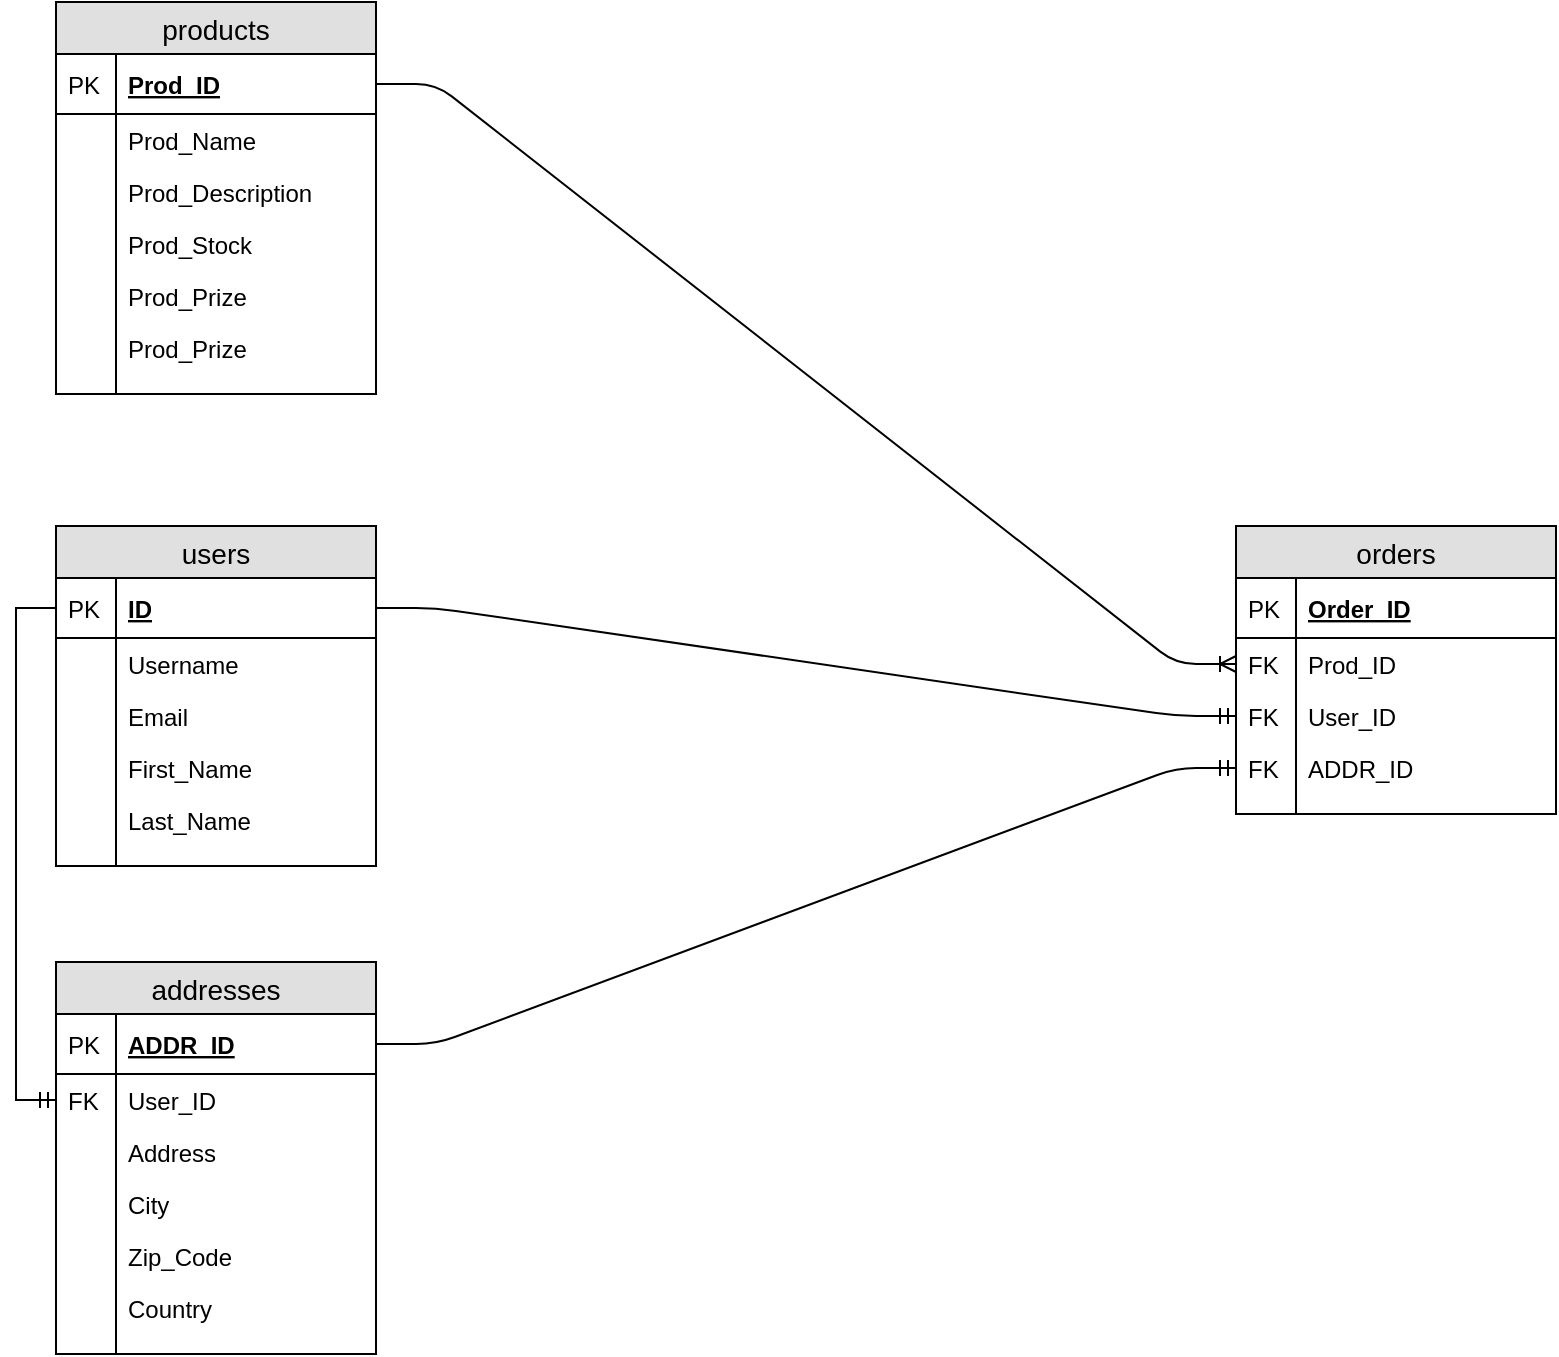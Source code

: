 <mxfile version="12.3.1" type="device" pages="1"><diagram id="BKLvefDbF67t44sFlum7" name="Page-1"><mxGraphModel dx="1255" dy="645" grid="1" gridSize="10" guides="1" tooltips="1" connect="1" arrows="1" fold="1" page="1" pageScale="1" pageWidth="827" pageHeight="1169" math="0" shadow="0"><root><mxCell id="0"/><mxCell id="1" parent="0"/><mxCell id="xT_hYiheYAoDq5okEpiP-1" value="users" style="swimlane;fontStyle=0;childLayout=stackLayout;horizontal=1;startSize=26;fillColor=#e0e0e0;horizontalStack=0;resizeParent=1;resizeParentMax=0;resizeLast=0;collapsible=1;marginBottom=0;swimlaneFillColor=#ffffff;align=center;fontSize=14;" vertex="1" parent="1"><mxGeometry x="40" y="312" width="160" height="170" as="geometry"/></mxCell><mxCell id="xT_hYiheYAoDq5okEpiP-2" value="ID" style="shape=partialRectangle;top=0;left=0;right=0;bottom=1;align=left;verticalAlign=middle;fillColor=none;spacingLeft=34;spacingRight=4;overflow=hidden;rotatable=0;points=[[0,0.5],[1,0.5]];portConstraint=eastwest;dropTarget=0;fontStyle=5;fontSize=12;" vertex="1" parent="xT_hYiheYAoDq5okEpiP-1"><mxGeometry y="26" width="160" height="30" as="geometry"/></mxCell><mxCell id="xT_hYiheYAoDq5okEpiP-3" value="PK" style="shape=partialRectangle;top=0;left=0;bottom=0;fillColor=none;align=left;verticalAlign=middle;spacingLeft=4;spacingRight=4;overflow=hidden;rotatable=0;points=[];portConstraint=eastwest;part=1;fontSize=12;" vertex="1" connectable="0" parent="xT_hYiheYAoDq5okEpiP-2"><mxGeometry width="30" height="30" as="geometry"/></mxCell><mxCell id="xT_hYiheYAoDq5okEpiP-4" value="Username" style="shape=partialRectangle;top=0;left=0;right=0;bottom=0;align=left;verticalAlign=top;fillColor=none;spacingLeft=34;spacingRight=4;overflow=hidden;rotatable=0;points=[[0,0.5],[1,0.5]];portConstraint=eastwest;dropTarget=0;fontSize=12;" vertex="1" parent="xT_hYiheYAoDq5okEpiP-1"><mxGeometry y="56" width="160" height="26" as="geometry"/></mxCell><mxCell id="xT_hYiheYAoDq5okEpiP-5" value="" style="shape=partialRectangle;top=0;left=0;bottom=0;fillColor=none;align=left;verticalAlign=top;spacingLeft=4;spacingRight=4;overflow=hidden;rotatable=0;points=[];portConstraint=eastwest;part=1;fontSize=12;" vertex="1" connectable="0" parent="xT_hYiheYAoDq5okEpiP-4"><mxGeometry width="30" height="26" as="geometry"/></mxCell><mxCell id="xT_hYiheYAoDq5okEpiP-6" value="Email" style="shape=partialRectangle;top=0;left=0;right=0;bottom=0;align=left;verticalAlign=top;fillColor=none;spacingLeft=34;spacingRight=4;overflow=hidden;rotatable=0;points=[[0,0.5],[1,0.5]];portConstraint=eastwest;dropTarget=0;fontSize=12;" vertex="1" parent="xT_hYiheYAoDq5okEpiP-1"><mxGeometry y="82" width="160" height="26" as="geometry"/></mxCell><mxCell id="xT_hYiheYAoDq5okEpiP-7" value="" style="shape=partialRectangle;top=0;left=0;bottom=0;fillColor=none;align=left;verticalAlign=top;spacingLeft=4;spacingRight=4;overflow=hidden;rotatable=0;points=[];portConstraint=eastwest;part=1;fontSize=12;" vertex="1" connectable="0" parent="xT_hYiheYAoDq5okEpiP-6"><mxGeometry width="30" height="26" as="geometry"/></mxCell><mxCell id="xT_hYiheYAoDq5okEpiP-8" value="First_Name" style="shape=partialRectangle;top=0;left=0;right=0;bottom=0;align=left;verticalAlign=top;fillColor=none;spacingLeft=34;spacingRight=4;overflow=hidden;rotatable=0;points=[[0,0.5],[1,0.5]];portConstraint=eastwest;dropTarget=0;fontSize=12;" vertex="1" parent="xT_hYiheYAoDq5okEpiP-1"><mxGeometry y="108" width="160" height="26" as="geometry"/></mxCell><mxCell id="xT_hYiheYAoDq5okEpiP-9" value="" style="shape=partialRectangle;top=0;left=0;bottom=0;fillColor=none;align=left;verticalAlign=top;spacingLeft=4;spacingRight=4;overflow=hidden;rotatable=0;points=[];portConstraint=eastwest;part=1;fontSize=12;" vertex="1" connectable="0" parent="xT_hYiheYAoDq5okEpiP-8"><mxGeometry width="30" height="26" as="geometry"/></mxCell><mxCell id="xT_hYiheYAoDq5okEpiP-10" value="Last_Name" style="shape=partialRectangle;top=0;left=0;right=0;bottom=0;align=left;verticalAlign=top;fillColor=none;spacingLeft=34;spacingRight=4;overflow=hidden;rotatable=0;points=[[0,0.5],[1,0.5]];portConstraint=eastwest;dropTarget=0;fontSize=12;" vertex="1" parent="xT_hYiheYAoDq5okEpiP-1"><mxGeometry y="134" width="160" height="36" as="geometry"/></mxCell><mxCell id="xT_hYiheYAoDq5okEpiP-11" value="" style="shape=partialRectangle;top=0;left=0;bottom=0;fillColor=none;align=left;verticalAlign=top;spacingLeft=4;spacingRight=4;overflow=hidden;rotatable=0;points=[];portConstraint=eastwest;part=1;fontSize=12;" vertex="1" connectable="0" parent="xT_hYiheYAoDq5okEpiP-10"><mxGeometry width="30" height="36" as="geometry"/></mxCell><mxCell id="xT_hYiheYAoDq5okEpiP-23" value="addresses" style="swimlane;fontStyle=0;childLayout=stackLayout;horizontal=1;startSize=26;fillColor=#e0e0e0;horizontalStack=0;resizeParent=1;resizeParentMax=0;resizeLast=0;collapsible=1;marginBottom=0;swimlaneFillColor=#ffffff;align=center;fontSize=14;" vertex="1" parent="1"><mxGeometry x="40" y="530" width="160" height="196" as="geometry"/></mxCell><mxCell id="xT_hYiheYAoDq5okEpiP-24" value="ADDR_ID" style="shape=partialRectangle;top=0;left=0;right=0;bottom=1;align=left;verticalAlign=middle;fillColor=none;spacingLeft=34;spacingRight=4;overflow=hidden;rotatable=0;points=[[0,0.5],[1,0.5]];portConstraint=eastwest;dropTarget=0;fontStyle=5;fontSize=12;" vertex="1" parent="xT_hYiheYAoDq5okEpiP-23"><mxGeometry y="26" width="160" height="30" as="geometry"/></mxCell><mxCell id="xT_hYiheYAoDq5okEpiP-25" value="PK" style="shape=partialRectangle;top=0;left=0;bottom=0;fillColor=none;align=left;verticalAlign=middle;spacingLeft=4;spacingRight=4;overflow=hidden;rotatable=0;points=[];portConstraint=eastwest;part=1;fontSize=12;" vertex="1" connectable="0" parent="xT_hYiheYAoDq5okEpiP-24"><mxGeometry width="30" height="30" as="geometry"/></mxCell><mxCell id="xT_hYiheYAoDq5okEpiP-26" value="User_ID" style="shape=partialRectangle;top=0;left=0;right=0;bottom=0;align=left;verticalAlign=top;fillColor=none;spacingLeft=34;spacingRight=4;overflow=hidden;rotatable=0;points=[[0,0.5],[1,0.5]];portConstraint=eastwest;dropTarget=0;fontSize=12;" vertex="1" parent="xT_hYiheYAoDq5okEpiP-23"><mxGeometry y="56" width="160" height="26" as="geometry"/></mxCell><mxCell id="xT_hYiheYAoDq5okEpiP-27" value="FK" style="shape=partialRectangle;top=0;left=0;bottom=0;fillColor=none;align=left;verticalAlign=top;spacingLeft=4;spacingRight=4;overflow=hidden;rotatable=0;points=[];portConstraint=eastwest;part=1;fontSize=12;" vertex="1" connectable="0" parent="xT_hYiheYAoDq5okEpiP-26"><mxGeometry width="30" height="26" as="geometry"/></mxCell><mxCell id="xT_hYiheYAoDq5okEpiP-28" value="Address" style="shape=partialRectangle;top=0;left=0;right=0;bottom=0;align=left;verticalAlign=top;fillColor=none;spacingLeft=34;spacingRight=4;overflow=hidden;rotatable=0;points=[[0,0.5],[1,0.5]];portConstraint=eastwest;dropTarget=0;fontSize=12;" vertex="1" parent="xT_hYiheYAoDq5okEpiP-23"><mxGeometry y="82" width="160" height="26" as="geometry"/></mxCell><mxCell id="xT_hYiheYAoDq5okEpiP-29" value="" style="shape=partialRectangle;top=0;left=0;bottom=0;fillColor=none;align=left;verticalAlign=top;spacingLeft=4;spacingRight=4;overflow=hidden;rotatable=0;points=[];portConstraint=eastwest;part=1;fontSize=12;" vertex="1" connectable="0" parent="xT_hYiheYAoDq5okEpiP-28"><mxGeometry width="30" height="26" as="geometry"/></mxCell><mxCell id="xT_hYiheYAoDq5okEpiP-30" value="City" style="shape=partialRectangle;top=0;left=0;right=0;bottom=0;align=left;verticalAlign=top;fillColor=none;spacingLeft=34;spacingRight=4;overflow=hidden;rotatable=0;points=[[0,0.5],[1,0.5]];portConstraint=eastwest;dropTarget=0;fontSize=12;" vertex="1" parent="xT_hYiheYAoDq5okEpiP-23"><mxGeometry y="108" width="160" height="26" as="geometry"/></mxCell><mxCell id="xT_hYiheYAoDq5okEpiP-31" value="" style="shape=partialRectangle;top=0;left=0;bottom=0;fillColor=none;align=left;verticalAlign=top;spacingLeft=4;spacingRight=4;overflow=hidden;rotatable=0;points=[];portConstraint=eastwest;part=1;fontSize=12;" vertex="1" connectable="0" parent="xT_hYiheYAoDq5okEpiP-30"><mxGeometry width="30" height="26" as="geometry"/></mxCell><mxCell id="xT_hYiheYAoDq5okEpiP-57" value="Zip_Code" style="shape=partialRectangle;top=0;left=0;right=0;bottom=0;align=left;verticalAlign=top;fillColor=none;spacingLeft=34;spacingRight=4;overflow=hidden;rotatable=0;points=[[0,0.5],[1,0.5]];portConstraint=eastwest;dropTarget=0;fontSize=12;" vertex="1" parent="xT_hYiheYAoDq5okEpiP-23"><mxGeometry y="134" width="160" height="26" as="geometry"/></mxCell><mxCell id="xT_hYiheYAoDq5okEpiP-58" value="" style="shape=partialRectangle;top=0;left=0;bottom=0;fillColor=none;align=left;verticalAlign=top;spacingLeft=4;spacingRight=4;overflow=hidden;rotatable=0;points=[];portConstraint=eastwest;part=1;fontSize=12;" vertex="1" connectable="0" parent="xT_hYiheYAoDq5okEpiP-57"><mxGeometry width="30" height="26" as="geometry"/></mxCell><mxCell id="xT_hYiheYAoDq5okEpiP-59" value="Country" style="shape=partialRectangle;top=0;left=0;right=0;bottom=0;align=left;verticalAlign=top;fillColor=none;spacingLeft=34;spacingRight=4;overflow=hidden;rotatable=0;points=[[0,0.5],[1,0.5]];portConstraint=eastwest;dropTarget=0;fontSize=12;" vertex="1" parent="xT_hYiheYAoDq5okEpiP-23"><mxGeometry y="160" width="160" height="26" as="geometry"/></mxCell><mxCell id="xT_hYiheYAoDq5okEpiP-60" value="" style="shape=partialRectangle;top=0;left=0;bottom=0;fillColor=none;align=left;verticalAlign=top;spacingLeft=4;spacingRight=4;overflow=hidden;rotatable=0;points=[];portConstraint=eastwest;part=1;fontSize=12;" vertex="1" connectable="0" parent="xT_hYiheYAoDq5okEpiP-59"><mxGeometry width="30" height="26" as="geometry"/></mxCell><mxCell id="xT_hYiheYAoDq5okEpiP-32" value="" style="shape=partialRectangle;top=0;left=0;right=0;bottom=0;align=left;verticalAlign=top;fillColor=none;spacingLeft=34;spacingRight=4;overflow=hidden;rotatable=0;points=[[0,0.5],[1,0.5]];portConstraint=eastwest;dropTarget=0;fontSize=12;" vertex="1" parent="xT_hYiheYAoDq5okEpiP-23"><mxGeometry y="186" width="160" height="10" as="geometry"/></mxCell><mxCell id="xT_hYiheYAoDq5okEpiP-33" value="" style="shape=partialRectangle;top=0;left=0;bottom=0;fillColor=none;align=left;verticalAlign=top;spacingLeft=4;spacingRight=4;overflow=hidden;rotatable=0;points=[];portConstraint=eastwest;part=1;fontSize=12;" vertex="1" connectable="0" parent="xT_hYiheYAoDq5okEpiP-32"><mxGeometry width="30" height="10" as="geometry"/></mxCell><mxCell id="xT_hYiheYAoDq5okEpiP-34" value="products" style="swimlane;fontStyle=0;childLayout=stackLayout;horizontal=1;startSize=26;fillColor=#e0e0e0;horizontalStack=0;resizeParent=1;resizeParentMax=0;resizeLast=0;collapsible=1;marginBottom=0;swimlaneFillColor=#ffffff;align=center;fontSize=14;" vertex="1" parent="1"><mxGeometry x="40" y="50" width="160" height="196" as="geometry"/></mxCell><mxCell id="xT_hYiheYAoDq5okEpiP-35" value="Prod_ID" style="shape=partialRectangle;top=0;left=0;right=0;bottom=1;align=left;verticalAlign=middle;fillColor=none;spacingLeft=34;spacingRight=4;overflow=hidden;rotatable=0;points=[[0,0.5],[1,0.5]];portConstraint=eastwest;dropTarget=0;fontStyle=5;fontSize=12;" vertex="1" parent="xT_hYiheYAoDq5okEpiP-34"><mxGeometry y="26" width="160" height="30" as="geometry"/></mxCell><mxCell id="xT_hYiheYAoDq5okEpiP-36" value="PK" style="shape=partialRectangle;top=0;left=0;bottom=0;fillColor=none;align=left;verticalAlign=middle;spacingLeft=4;spacingRight=4;overflow=hidden;rotatable=0;points=[];portConstraint=eastwest;part=1;fontSize=12;" vertex="1" connectable="0" parent="xT_hYiheYAoDq5okEpiP-35"><mxGeometry width="30" height="30" as="geometry"/></mxCell><mxCell id="xT_hYiheYAoDq5okEpiP-37" value="Prod_Name" style="shape=partialRectangle;top=0;left=0;right=0;bottom=0;align=left;verticalAlign=top;fillColor=none;spacingLeft=34;spacingRight=4;overflow=hidden;rotatable=0;points=[[0,0.5],[1,0.5]];portConstraint=eastwest;dropTarget=0;fontSize=12;" vertex="1" parent="xT_hYiheYAoDq5okEpiP-34"><mxGeometry y="56" width="160" height="26" as="geometry"/></mxCell><mxCell id="xT_hYiheYAoDq5okEpiP-38" value="" style="shape=partialRectangle;top=0;left=0;bottom=0;fillColor=none;align=left;verticalAlign=top;spacingLeft=4;spacingRight=4;overflow=hidden;rotatable=0;points=[];portConstraint=eastwest;part=1;fontSize=12;" vertex="1" connectable="0" parent="xT_hYiheYAoDq5okEpiP-37"><mxGeometry width="30" height="26" as="geometry"/></mxCell><mxCell id="xT_hYiheYAoDq5okEpiP-39" value="Prod_Description" style="shape=partialRectangle;top=0;left=0;right=0;bottom=0;align=left;verticalAlign=top;fillColor=none;spacingLeft=34;spacingRight=4;overflow=hidden;rotatable=0;points=[[0,0.5],[1,0.5]];portConstraint=eastwest;dropTarget=0;fontSize=12;" vertex="1" parent="xT_hYiheYAoDq5okEpiP-34"><mxGeometry y="82" width="160" height="26" as="geometry"/></mxCell><mxCell id="xT_hYiheYAoDq5okEpiP-40" value="" style="shape=partialRectangle;top=0;left=0;bottom=0;fillColor=none;align=left;verticalAlign=top;spacingLeft=4;spacingRight=4;overflow=hidden;rotatable=0;points=[];portConstraint=eastwest;part=1;fontSize=12;" vertex="1" connectable="0" parent="xT_hYiheYAoDq5okEpiP-39"><mxGeometry width="30" height="26" as="geometry"/></mxCell><mxCell id="xT_hYiheYAoDq5okEpiP-41" value="Prod_Stock" style="shape=partialRectangle;top=0;left=0;right=0;bottom=0;align=left;verticalAlign=top;fillColor=none;spacingLeft=34;spacingRight=4;overflow=hidden;rotatable=0;points=[[0,0.5],[1,0.5]];portConstraint=eastwest;dropTarget=0;fontSize=12;" vertex="1" parent="xT_hYiheYAoDq5okEpiP-34"><mxGeometry y="108" width="160" height="26" as="geometry"/></mxCell><mxCell id="xT_hYiheYAoDq5okEpiP-42" value="" style="shape=partialRectangle;top=0;left=0;bottom=0;fillColor=none;align=left;verticalAlign=top;spacingLeft=4;spacingRight=4;overflow=hidden;rotatable=0;points=[];portConstraint=eastwest;part=1;fontSize=12;" vertex="1" connectable="0" parent="xT_hYiheYAoDq5okEpiP-41"><mxGeometry width="30" height="26" as="geometry"/></mxCell><mxCell id="xT_hYiheYAoDq5okEpiP-61" value="Prod_Prize" style="shape=partialRectangle;top=0;left=0;right=0;bottom=0;align=left;verticalAlign=top;fillColor=none;spacingLeft=34;spacingRight=4;overflow=hidden;rotatable=0;points=[[0,0.5],[1,0.5]];portConstraint=eastwest;dropTarget=0;fontSize=12;" vertex="1" parent="xT_hYiheYAoDq5okEpiP-34"><mxGeometry y="134" width="160" height="26" as="geometry"/></mxCell><mxCell id="xT_hYiheYAoDq5okEpiP-62" value="" style="shape=partialRectangle;top=0;left=0;bottom=0;fillColor=none;align=left;verticalAlign=top;spacingLeft=4;spacingRight=4;overflow=hidden;rotatable=0;points=[];portConstraint=eastwest;part=1;fontSize=12;" vertex="1" connectable="0" parent="xT_hYiheYAoDq5okEpiP-61"><mxGeometry width="30" height="26" as="geometry"/></mxCell><mxCell id="xT_hYiheYAoDq5okEpiP-63" value="Prod_Prize" style="shape=partialRectangle;top=0;left=0;right=0;bottom=0;align=left;verticalAlign=top;fillColor=none;spacingLeft=34;spacingRight=4;overflow=hidden;rotatable=0;points=[[0,0.5],[1,0.5]];portConstraint=eastwest;dropTarget=0;fontSize=12;" vertex="1" parent="xT_hYiheYAoDq5okEpiP-34"><mxGeometry y="160" width="160" height="26" as="geometry"/></mxCell><mxCell id="xT_hYiheYAoDq5okEpiP-64" value="" style="shape=partialRectangle;top=0;left=0;bottom=0;fillColor=none;align=left;verticalAlign=top;spacingLeft=4;spacingRight=4;overflow=hidden;rotatable=0;points=[];portConstraint=eastwest;part=1;fontSize=12;" vertex="1" connectable="0" parent="xT_hYiheYAoDq5okEpiP-63"><mxGeometry width="30" height="26" as="geometry"/></mxCell><mxCell id="xT_hYiheYAoDq5okEpiP-43" value="" style="shape=partialRectangle;top=0;left=0;right=0;bottom=0;align=left;verticalAlign=top;fillColor=none;spacingLeft=34;spacingRight=4;overflow=hidden;rotatable=0;points=[[0,0.5],[1,0.5]];portConstraint=eastwest;dropTarget=0;fontSize=12;" vertex="1" parent="xT_hYiheYAoDq5okEpiP-34"><mxGeometry y="186" width="160" height="10" as="geometry"/></mxCell><mxCell id="xT_hYiheYAoDq5okEpiP-44" value="" style="shape=partialRectangle;top=0;left=0;bottom=0;fillColor=none;align=left;verticalAlign=top;spacingLeft=4;spacingRight=4;overflow=hidden;rotatable=0;points=[];portConstraint=eastwest;part=1;fontSize=12;" vertex="1" connectable="0" parent="xT_hYiheYAoDq5okEpiP-43"><mxGeometry width="30" height="10" as="geometry"/></mxCell><mxCell id="xT_hYiheYAoDq5okEpiP-45" value="orders" style="swimlane;fontStyle=0;childLayout=stackLayout;horizontal=1;startSize=26;fillColor=#e0e0e0;horizontalStack=0;resizeParent=1;resizeParentMax=0;resizeLast=0;collapsible=1;marginBottom=0;swimlaneFillColor=#ffffff;align=center;fontSize=14;" vertex="1" parent="1"><mxGeometry x="630" y="312" width="160" height="144" as="geometry"/></mxCell><mxCell id="xT_hYiheYAoDq5okEpiP-46" value="Order_ID" style="shape=partialRectangle;top=0;left=0;right=0;bottom=1;align=left;verticalAlign=middle;fillColor=none;spacingLeft=34;spacingRight=4;overflow=hidden;rotatable=0;points=[[0,0.5],[1,0.5]];portConstraint=eastwest;dropTarget=0;fontStyle=5;fontSize=12;" vertex="1" parent="xT_hYiheYAoDq5okEpiP-45"><mxGeometry y="26" width="160" height="30" as="geometry"/></mxCell><mxCell id="xT_hYiheYAoDq5okEpiP-47" value="PK" style="shape=partialRectangle;top=0;left=0;bottom=0;fillColor=none;align=left;verticalAlign=middle;spacingLeft=4;spacingRight=4;overflow=hidden;rotatable=0;points=[];portConstraint=eastwest;part=1;fontSize=12;" vertex="1" connectable="0" parent="xT_hYiheYAoDq5okEpiP-46"><mxGeometry width="30" height="30" as="geometry"/></mxCell><mxCell id="xT_hYiheYAoDq5okEpiP-48" value="Prod_ID" style="shape=partialRectangle;top=0;left=0;right=0;bottom=0;align=left;verticalAlign=top;fillColor=none;spacingLeft=34;spacingRight=4;overflow=hidden;rotatable=0;points=[[0,0.5],[1,0.5]];portConstraint=eastwest;dropTarget=0;fontSize=12;" vertex="1" parent="xT_hYiheYAoDq5okEpiP-45"><mxGeometry y="56" width="160" height="26" as="geometry"/></mxCell><mxCell id="xT_hYiheYAoDq5okEpiP-49" value="FK" style="shape=partialRectangle;top=0;left=0;bottom=0;fillColor=none;align=left;verticalAlign=top;spacingLeft=4;spacingRight=4;overflow=hidden;rotatable=0;points=[];portConstraint=eastwest;part=1;fontSize=12;" vertex="1" connectable="0" parent="xT_hYiheYAoDq5okEpiP-48"><mxGeometry width="30" height="26" as="geometry"/></mxCell><mxCell id="xT_hYiheYAoDq5okEpiP-50" value="User_ID" style="shape=partialRectangle;top=0;left=0;right=0;bottom=0;align=left;verticalAlign=top;fillColor=none;spacingLeft=34;spacingRight=4;overflow=hidden;rotatable=0;points=[[0,0.5],[1,0.5]];portConstraint=eastwest;dropTarget=0;fontSize=12;" vertex="1" parent="xT_hYiheYAoDq5okEpiP-45"><mxGeometry y="82" width="160" height="26" as="geometry"/></mxCell><mxCell id="xT_hYiheYAoDq5okEpiP-51" value="FK" style="shape=partialRectangle;top=0;left=0;bottom=0;fillColor=none;align=left;verticalAlign=top;spacingLeft=4;spacingRight=4;overflow=hidden;rotatable=0;points=[];portConstraint=eastwest;part=1;fontSize=12;" vertex="1" connectable="0" parent="xT_hYiheYAoDq5okEpiP-50"><mxGeometry width="30" height="26" as="geometry"/></mxCell><mxCell id="xT_hYiheYAoDq5okEpiP-52" value="ADDR_ID" style="shape=partialRectangle;top=0;left=0;right=0;bottom=0;align=left;verticalAlign=top;fillColor=none;spacingLeft=34;spacingRight=4;overflow=hidden;rotatable=0;points=[[0,0.5],[1,0.5]];portConstraint=eastwest;dropTarget=0;fontSize=12;" vertex="1" parent="xT_hYiheYAoDq5okEpiP-45"><mxGeometry y="108" width="160" height="26" as="geometry"/></mxCell><mxCell id="xT_hYiheYAoDq5okEpiP-53" value="FK" style="shape=partialRectangle;top=0;left=0;bottom=0;fillColor=none;align=left;verticalAlign=top;spacingLeft=4;spacingRight=4;overflow=hidden;rotatable=0;points=[];portConstraint=eastwest;part=1;fontSize=12;" vertex="1" connectable="0" parent="xT_hYiheYAoDq5okEpiP-52"><mxGeometry width="30" height="26" as="geometry"/></mxCell><mxCell id="xT_hYiheYAoDq5okEpiP-54" value="" style="shape=partialRectangle;top=0;left=0;right=0;bottom=0;align=left;verticalAlign=top;fillColor=none;spacingLeft=34;spacingRight=4;overflow=hidden;rotatable=0;points=[[0,0.5],[1,0.5]];portConstraint=eastwest;dropTarget=0;fontSize=12;" vertex="1" parent="xT_hYiheYAoDq5okEpiP-45"><mxGeometry y="134" width="160" height="10" as="geometry"/></mxCell><mxCell id="xT_hYiheYAoDq5okEpiP-55" value="" style="shape=partialRectangle;top=0;left=0;bottom=0;fillColor=none;align=left;verticalAlign=top;spacingLeft=4;spacingRight=4;overflow=hidden;rotatable=0;points=[];portConstraint=eastwest;part=1;fontSize=12;" vertex="1" connectable="0" parent="xT_hYiheYAoDq5okEpiP-54"><mxGeometry width="30" height="10" as="geometry"/></mxCell><mxCell id="xT_hYiheYAoDq5okEpiP-65" value="" style="edgeStyle=entityRelationEdgeStyle;fontSize=12;html=1;endArrow=ERoneToMany;entryX=0;entryY=0.5;entryDx=0;entryDy=0;exitX=1;exitY=0.5;exitDx=0;exitDy=0;" edge="1" parent="1" source="xT_hYiheYAoDq5okEpiP-35" target="xT_hYiheYAoDq5okEpiP-48"><mxGeometry width="100" height="100" relative="1" as="geometry"><mxPoint x="240" y="520" as="sourcePoint"/><mxPoint x="580" y="370" as="targetPoint"/></mxGeometry></mxCell><mxCell id="xT_hYiheYAoDq5okEpiP-66" value="" style="edgeStyle=entityRelationEdgeStyle;fontSize=12;html=1;endArrow=ERmandOne;exitX=1;exitY=0.5;exitDx=0;exitDy=0;entryX=0;entryY=0.5;entryDx=0;entryDy=0;" edge="1" parent="1" source="xT_hYiheYAoDq5okEpiP-2" target="xT_hYiheYAoDq5okEpiP-50"><mxGeometry width="100" height="100" relative="1" as="geometry"><mxPoint x="330" y="210" as="sourcePoint"/><mxPoint x="430" y="110" as="targetPoint"/></mxGeometry></mxCell><mxCell id="xT_hYiheYAoDq5okEpiP-67" value="" style="edgeStyle=entityRelationEdgeStyle;fontSize=12;html=1;endArrow=ERmandOne;exitX=1;exitY=0.5;exitDx=0;exitDy=0;entryX=0;entryY=0.5;entryDx=0;entryDy=0;" edge="1" parent="1" source="xT_hYiheYAoDq5okEpiP-24" target="xT_hYiheYAoDq5okEpiP-52"><mxGeometry width="100" height="100" relative="1" as="geometry"><mxPoint x="300" y="380" as="sourcePoint"/><mxPoint x="400" y="280" as="targetPoint"/></mxGeometry></mxCell><mxCell id="xT_hYiheYAoDq5okEpiP-73" style="edgeStyle=orthogonalEdgeStyle;rounded=0;orthogonalLoop=1;jettySize=auto;html=1;exitX=0;exitY=0.5;exitDx=0;exitDy=0;entryX=0;entryY=0.5;entryDx=0;entryDy=0;endArrow=ERmandOne;endFill=0;" edge="1" parent="1" source="xT_hYiheYAoDq5okEpiP-2" target="xT_hYiheYAoDq5okEpiP-26"><mxGeometry relative="1" as="geometry"/></mxCell></root></mxGraphModel></diagram></mxfile>